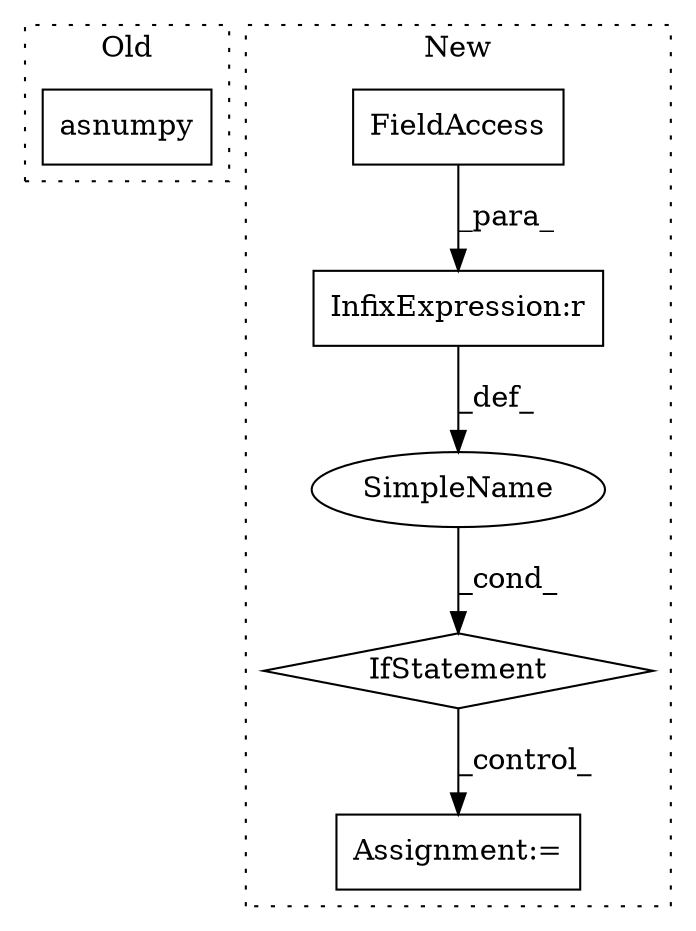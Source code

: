 digraph G {
subgraph cluster0 {
1 [label="asnumpy" a="32" s="5970" l="9" shape="box"];
label = "Old";
style="dotted";
}
subgraph cluster1 {
2 [label="IfStatement" a="25" s="5990,6010" l="4,2" shape="diamond"];
3 [label="InfixExpression:r" a="27" s="5995" l="3" shape="box"];
4 [label="FieldAccess" a="22" s="5998" l="12" shape="box"];
5 [label="SimpleName" a="42" s="" l="" shape="ellipse"];
6 [label="Assignment:=" a="7" s="6024" l="1" shape="box"];
label = "New";
style="dotted";
}
2 -> 6 [label="_control_"];
3 -> 5 [label="_def_"];
4 -> 3 [label="_para_"];
5 -> 2 [label="_cond_"];
}